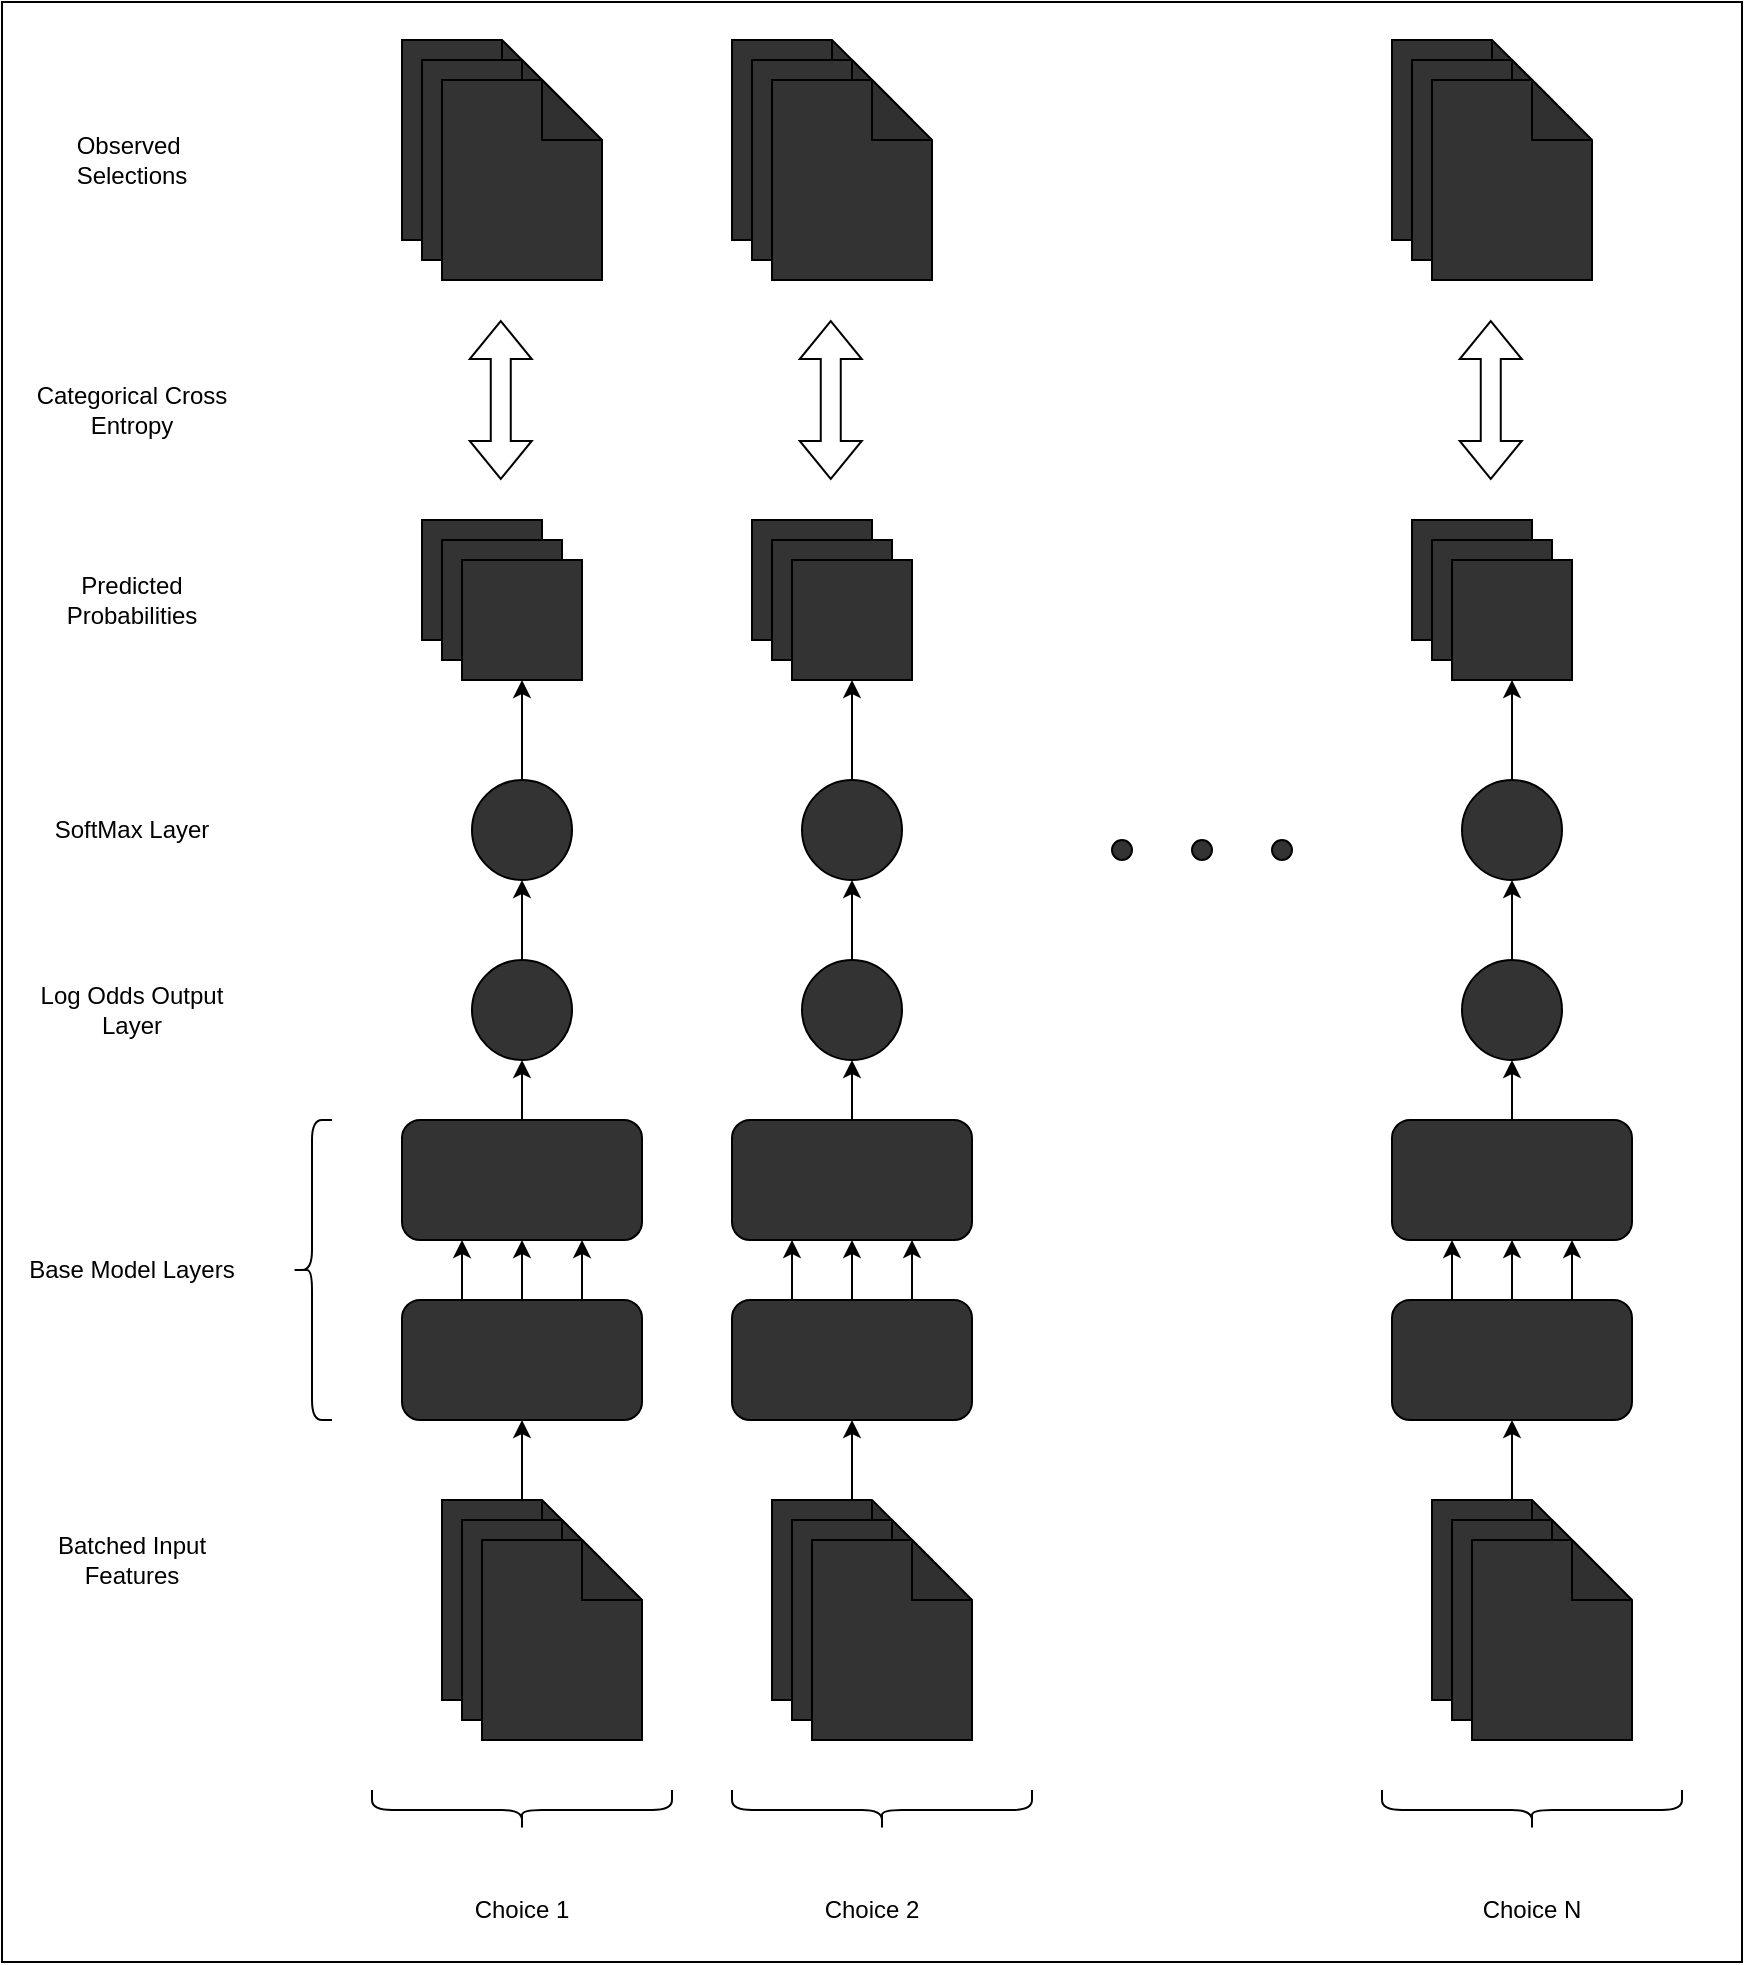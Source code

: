 <mxfile version="24.1.0" type="device">
  <diagram name="Page-1" id="DzVjf0Opx9yG1LEftdfK">
    <mxGraphModel dx="2585" dy="2178" grid="1" gridSize="10" guides="1" tooltips="1" connect="1" arrows="1" fold="1" page="1" pageScale="1" pageWidth="850" pageHeight="1100" math="0" shadow="0">
      <root>
        <mxCell id="0" />
        <mxCell id="1" parent="0" />
        <mxCell id="2eTKH-wp4Zf4tWn3sqF9-92" value="" style="rounded=0;whiteSpace=wrap;html=1;fillColor=#FFFFFF;" vertex="1" parent="1">
          <mxGeometry x="-45" y="-279" width="870" height="980" as="geometry" />
        </mxCell>
        <mxCell id="2eTKH-wp4Zf4tWn3sqF9-6" style="edgeStyle=orthogonalEdgeStyle;rounded=0;orthogonalLoop=1;jettySize=auto;html=1;exitX=0.5;exitY=0;exitDx=0;exitDy=0;strokeColor=#000000;" edge="1" parent="1" source="2eTKH-wp4Zf4tWn3sqF9-1" target="2eTKH-wp4Zf4tWn3sqF9-5">
          <mxGeometry relative="1" as="geometry" />
        </mxCell>
        <mxCell id="2eTKH-wp4Zf4tWn3sqF9-1" value="" style="ellipse;whiteSpace=wrap;html=1;aspect=fixed;strokeColor=#000000;fillColor=#333333;" vertex="1" parent="1">
          <mxGeometry x="190" y="200" width="50" height="50" as="geometry" />
        </mxCell>
        <mxCell id="2eTKH-wp4Zf4tWn3sqF9-33" style="edgeStyle=orthogonalEdgeStyle;rounded=0;orthogonalLoop=1;jettySize=auto;html=1;exitX=0.5;exitY=0;exitDx=0;exitDy=0;entryX=0.5;entryY=1;entryDx=0;entryDy=0;strokeColor=#000000;" edge="1" parent="1" source="2eTKH-wp4Zf4tWn3sqF9-5" target="2eTKH-wp4Zf4tWn3sqF9-31">
          <mxGeometry relative="1" as="geometry" />
        </mxCell>
        <mxCell id="2eTKH-wp4Zf4tWn3sqF9-5" value="" style="ellipse;whiteSpace=wrap;html=1;aspect=fixed;strokeColor=#000000;fillColor=#333333;" vertex="1" parent="1">
          <mxGeometry x="190" y="110" width="50" height="50" as="geometry" />
        </mxCell>
        <mxCell id="2eTKH-wp4Zf4tWn3sqF9-7" value="SoftMax Layer" style="text;html=1;align=center;verticalAlign=middle;whiteSpace=wrap;rounded=0;fontColor=#000000;" vertex="1" parent="1">
          <mxGeometry x="-40" y="120" width="120" height="30" as="geometry" />
        </mxCell>
        <mxCell id="2eTKH-wp4Zf4tWn3sqF9-23" style="edgeStyle=orthogonalEdgeStyle;rounded=0;orthogonalLoop=1;jettySize=auto;html=1;exitX=0.5;exitY=0;exitDx=0;exitDy=0;entryX=0.5;entryY=1;entryDx=0;entryDy=0;strokeColor=#000000;" edge="1" parent="1" source="2eTKH-wp4Zf4tWn3sqF9-13" target="2eTKH-wp4Zf4tWn3sqF9-1">
          <mxGeometry relative="1" as="geometry" />
        </mxCell>
        <mxCell id="2eTKH-wp4Zf4tWn3sqF9-13" value="" style="rounded=1;whiteSpace=wrap;html=1;strokeColor=#000000;fillColor=#333333;" vertex="1" parent="1">
          <mxGeometry x="155" y="280" width="120" height="60" as="geometry" />
        </mxCell>
        <mxCell id="2eTKH-wp4Zf4tWn3sqF9-24" style="edgeStyle=orthogonalEdgeStyle;rounded=0;orthogonalLoop=1;jettySize=auto;html=1;exitX=0.25;exitY=0;exitDx=0;exitDy=0;entryX=0.25;entryY=1;entryDx=0;entryDy=0;strokeColor=#000000;" edge="1" parent="1" source="2eTKH-wp4Zf4tWn3sqF9-14" target="2eTKH-wp4Zf4tWn3sqF9-13">
          <mxGeometry relative="1" as="geometry" />
        </mxCell>
        <mxCell id="2eTKH-wp4Zf4tWn3sqF9-25" style="edgeStyle=orthogonalEdgeStyle;rounded=0;orthogonalLoop=1;jettySize=auto;html=1;exitX=0.5;exitY=0;exitDx=0;exitDy=0;entryX=0.5;entryY=1;entryDx=0;entryDy=0;strokeColor=#000000;" edge="1" parent="1" source="2eTKH-wp4Zf4tWn3sqF9-14" target="2eTKH-wp4Zf4tWn3sqF9-13">
          <mxGeometry relative="1" as="geometry" />
        </mxCell>
        <mxCell id="2eTKH-wp4Zf4tWn3sqF9-26" style="edgeStyle=orthogonalEdgeStyle;rounded=0;orthogonalLoop=1;jettySize=auto;html=1;exitX=0.75;exitY=0;exitDx=0;exitDy=0;entryX=0.75;entryY=1;entryDx=0;entryDy=0;strokeColor=#000000;" edge="1" parent="1" source="2eTKH-wp4Zf4tWn3sqF9-14" target="2eTKH-wp4Zf4tWn3sqF9-13">
          <mxGeometry relative="1" as="geometry" />
        </mxCell>
        <mxCell id="2eTKH-wp4Zf4tWn3sqF9-14" value="" style="rounded=1;whiteSpace=wrap;html=1;strokeColor=#000000;fillColor=#333333;" vertex="1" parent="1">
          <mxGeometry x="155" y="370" width="120" height="60" as="geometry" />
        </mxCell>
        <mxCell id="2eTKH-wp4Zf4tWn3sqF9-35" style="edgeStyle=orthogonalEdgeStyle;rounded=0;orthogonalLoop=1;jettySize=auto;html=1;exitX=0.5;exitY=0;exitDx=0;exitDy=0;exitPerimeter=0;entryX=0.5;entryY=1;entryDx=0;entryDy=0;strokeColor=#000000;" edge="1" parent="1" source="2eTKH-wp4Zf4tWn3sqF9-16" target="2eTKH-wp4Zf4tWn3sqF9-14">
          <mxGeometry relative="1" as="geometry" />
        </mxCell>
        <mxCell id="2eTKH-wp4Zf4tWn3sqF9-16" value="" style="shape=note;whiteSpace=wrap;html=1;backgroundOutline=1;darkOpacity=0.05;strokeColor=#000000;fillColor=#333333;" vertex="1" parent="1">
          <mxGeometry x="175" y="470" width="80" height="100" as="geometry" />
        </mxCell>
        <mxCell id="2eTKH-wp4Zf4tWn3sqF9-17" value="" style="shape=note;whiteSpace=wrap;html=1;backgroundOutline=1;darkOpacity=0.05;strokeColor=#000000;fillColor=#333333;" vertex="1" parent="1">
          <mxGeometry x="185" y="480" width="80" height="100" as="geometry" />
        </mxCell>
        <mxCell id="2eTKH-wp4Zf4tWn3sqF9-18" value="" style="shape=note;whiteSpace=wrap;html=1;backgroundOutline=1;darkOpacity=0.05;strokeColor=#000000;fillColor=#333333;" vertex="1" parent="1">
          <mxGeometry x="195" y="490" width="80" height="100" as="geometry" />
        </mxCell>
        <mxCell id="2eTKH-wp4Zf4tWn3sqF9-19" value="Base Model Layers" style="text;html=1;align=center;verticalAlign=middle;whiteSpace=wrap;rounded=0;fontColor=#000000;" vertex="1" parent="1">
          <mxGeometry x="-40" y="340" width="120" height="30" as="geometry" />
        </mxCell>
        <mxCell id="2eTKH-wp4Zf4tWn3sqF9-20" value="" style="shape=curlyBracket;whiteSpace=wrap;html=1;rounded=1;labelPosition=left;verticalLabelPosition=middle;align=right;verticalAlign=middle;strokeColor=#000000;" vertex="1" parent="1">
          <mxGeometry x="100" y="280" width="20" height="150" as="geometry" />
        </mxCell>
        <mxCell id="2eTKH-wp4Zf4tWn3sqF9-22" value="Log Odds Output Layer" style="text;html=1;align=center;verticalAlign=middle;whiteSpace=wrap;rounded=0;fontColor=#000000;" vertex="1" parent="1">
          <mxGeometry x="-40" y="210" width="120" height="30" as="geometry" />
        </mxCell>
        <mxCell id="2eTKH-wp4Zf4tWn3sqF9-27" value="Batched Input Features" style="text;html=1;align=center;verticalAlign=middle;whiteSpace=wrap;rounded=0;fontColor=#000000;" vertex="1" parent="1">
          <mxGeometry x="-40" y="485" width="120" height="30" as="geometry" />
        </mxCell>
        <mxCell id="2eTKH-wp4Zf4tWn3sqF9-29" value="" style="rounded=0;whiteSpace=wrap;html=1;strokeColor=#000000;fillColor=#333333;" vertex="1" parent="1">
          <mxGeometry x="165" y="-20" width="60" height="60" as="geometry" />
        </mxCell>
        <mxCell id="2eTKH-wp4Zf4tWn3sqF9-30" value="" style="rounded=0;whiteSpace=wrap;html=1;strokeColor=#000000;fillColor=#333333;" vertex="1" parent="1">
          <mxGeometry x="175" y="-10" width="60" height="60" as="geometry" />
        </mxCell>
        <mxCell id="2eTKH-wp4Zf4tWn3sqF9-31" value="" style="rounded=0;whiteSpace=wrap;html=1;strokeColor=#000000;fillColor=#333333;" vertex="1" parent="1">
          <mxGeometry x="185" width="60" height="60" as="geometry" />
        </mxCell>
        <mxCell id="2eTKH-wp4Zf4tWn3sqF9-32" value="Predicted Probabilities" style="text;html=1;align=center;verticalAlign=middle;whiteSpace=wrap;rounded=0;fontColor=#000000;" vertex="1" parent="1">
          <mxGeometry x="-40" y="5" width="120" height="30" as="geometry" />
        </mxCell>
        <mxCell id="2eTKH-wp4Zf4tWn3sqF9-36" value="" style="shape=note;whiteSpace=wrap;html=1;backgroundOutline=1;darkOpacity=0.05;strokeColor=#000000;fillColor=#333333;" vertex="1" parent="1">
          <mxGeometry x="155" y="-260" width="80" height="100" as="geometry" />
        </mxCell>
        <mxCell id="2eTKH-wp4Zf4tWn3sqF9-37" value="" style="shape=note;whiteSpace=wrap;html=1;backgroundOutline=1;darkOpacity=0.05;strokeColor=#000000;fillColor=#333333;" vertex="1" parent="1">
          <mxGeometry x="165" y="-250" width="80" height="100" as="geometry" />
        </mxCell>
        <mxCell id="2eTKH-wp4Zf4tWn3sqF9-38" value="" style="shape=note;whiteSpace=wrap;html=1;backgroundOutline=1;darkOpacity=0.05;strokeColor=#000000;fillColor=#333333;" vertex="1" parent="1">
          <mxGeometry x="175" y="-240" width="80" height="100" as="geometry" />
        </mxCell>
        <mxCell id="2eTKH-wp4Zf4tWn3sqF9-39" value="" style="shape=flexArrow;endArrow=classic;startArrow=classic;html=1;rounded=0;strokeColor=#000000;" edge="1" parent="1">
          <mxGeometry width="100" height="100" relative="1" as="geometry">
            <mxPoint x="204.38" y="-40" as="sourcePoint" />
            <mxPoint x="204.38" y="-120" as="targetPoint" />
          </mxGeometry>
        </mxCell>
        <mxCell id="2eTKH-wp4Zf4tWn3sqF9-40" style="edgeStyle=orthogonalEdgeStyle;rounded=0;orthogonalLoop=1;jettySize=auto;html=1;exitX=0.5;exitY=0;exitDx=0;exitDy=0;strokeColor=#000000;" edge="1" parent="1" source="2eTKH-wp4Zf4tWn3sqF9-41" target="2eTKH-wp4Zf4tWn3sqF9-43">
          <mxGeometry relative="1" as="geometry" />
        </mxCell>
        <mxCell id="2eTKH-wp4Zf4tWn3sqF9-41" value="" style="ellipse;whiteSpace=wrap;html=1;aspect=fixed;strokeColor=#000000;fillColor=#333333;" vertex="1" parent="1">
          <mxGeometry x="355" y="200" width="50" height="50" as="geometry" />
        </mxCell>
        <mxCell id="2eTKH-wp4Zf4tWn3sqF9-42" style="edgeStyle=orthogonalEdgeStyle;rounded=0;orthogonalLoop=1;jettySize=auto;html=1;exitX=0.5;exitY=0;exitDx=0;exitDy=0;entryX=0.5;entryY=1;entryDx=0;entryDy=0;strokeColor=#000000;" edge="1" parent="1" source="2eTKH-wp4Zf4tWn3sqF9-43" target="2eTKH-wp4Zf4tWn3sqF9-56">
          <mxGeometry relative="1" as="geometry" />
        </mxCell>
        <mxCell id="2eTKH-wp4Zf4tWn3sqF9-43" value="" style="ellipse;whiteSpace=wrap;html=1;aspect=fixed;strokeColor=#000000;fillColor=#333333;" vertex="1" parent="1">
          <mxGeometry x="355" y="110" width="50" height="50" as="geometry" />
        </mxCell>
        <mxCell id="2eTKH-wp4Zf4tWn3sqF9-44" style="edgeStyle=orthogonalEdgeStyle;rounded=0;orthogonalLoop=1;jettySize=auto;html=1;exitX=0.5;exitY=0;exitDx=0;exitDy=0;entryX=0.5;entryY=1;entryDx=0;entryDy=0;strokeColor=#000000;" edge="1" parent="1" source="2eTKH-wp4Zf4tWn3sqF9-45" target="2eTKH-wp4Zf4tWn3sqF9-41">
          <mxGeometry relative="1" as="geometry" />
        </mxCell>
        <mxCell id="2eTKH-wp4Zf4tWn3sqF9-45" value="" style="rounded=1;whiteSpace=wrap;html=1;strokeColor=#000000;fillColor=#333333;" vertex="1" parent="1">
          <mxGeometry x="320" y="280" width="120" height="60" as="geometry" />
        </mxCell>
        <mxCell id="2eTKH-wp4Zf4tWn3sqF9-46" style="edgeStyle=orthogonalEdgeStyle;rounded=0;orthogonalLoop=1;jettySize=auto;html=1;exitX=0.25;exitY=0;exitDx=0;exitDy=0;entryX=0.25;entryY=1;entryDx=0;entryDy=0;strokeColor=#000000;" edge="1" parent="1" source="2eTKH-wp4Zf4tWn3sqF9-49" target="2eTKH-wp4Zf4tWn3sqF9-45">
          <mxGeometry relative="1" as="geometry" />
        </mxCell>
        <mxCell id="2eTKH-wp4Zf4tWn3sqF9-47" style="edgeStyle=orthogonalEdgeStyle;rounded=0;orthogonalLoop=1;jettySize=auto;html=1;exitX=0.5;exitY=0;exitDx=0;exitDy=0;entryX=0.5;entryY=1;entryDx=0;entryDy=0;strokeColor=#000000;" edge="1" parent="1" source="2eTKH-wp4Zf4tWn3sqF9-49" target="2eTKH-wp4Zf4tWn3sqF9-45">
          <mxGeometry relative="1" as="geometry" />
        </mxCell>
        <mxCell id="2eTKH-wp4Zf4tWn3sqF9-48" style="edgeStyle=orthogonalEdgeStyle;rounded=0;orthogonalLoop=1;jettySize=auto;html=1;exitX=0.75;exitY=0;exitDx=0;exitDy=0;entryX=0.75;entryY=1;entryDx=0;entryDy=0;strokeColor=#000000;" edge="1" parent="1" source="2eTKH-wp4Zf4tWn3sqF9-49" target="2eTKH-wp4Zf4tWn3sqF9-45">
          <mxGeometry relative="1" as="geometry" />
        </mxCell>
        <mxCell id="2eTKH-wp4Zf4tWn3sqF9-49" value="" style="rounded=1;whiteSpace=wrap;html=1;strokeColor=#000000;fillColor=#333333;" vertex="1" parent="1">
          <mxGeometry x="320" y="370" width="120" height="60" as="geometry" />
        </mxCell>
        <mxCell id="2eTKH-wp4Zf4tWn3sqF9-50" style="edgeStyle=orthogonalEdgeStyle;rounded=0;orthogonalLoop=1;jettySize=auto;html=1;exitX=0.5;exitY=0;exitDx=0;exitDy=0;exitPerimeter=0;entryX=0.5;entryY=1;entryDx=0;entryDy=0;strokeColor=#000000;" edge="1" parent="1" source="2eTKH-wp4Zf4tWn3sqF9-51" target="2eTKH-wp4Zf4tWn3sqF9-49">
          <mxGeometry relative="1" as="geometry" />
        </mxCell>
        <mxCell id="2eTKH-wp4Zf4tWn3sqF9-51" value="" style="shape=note;whiteSpace=wrap;html=1;backgroundOutline=1;darkOpacity=0.05;strokeColor=#000000;fillColor=#333333;" vertex="1" parent="1">
          <mxGeometry x="340" y="470" width="80" height="100" as="geometry" />
        </mxCell>
        <mxCell id="2eTKH-wp4Zf4tWn3sqF9-52" value="" style="shape=note;whiteSpace=wrap;html=1;backgroundOutline=1;darkOpacity=0.05;strokeColor=#000000;fillColor=#333333;" vertex="1" parent="1">
          <mxGeometry x="350" y="480" width="80" height="100" as="geometry" />
        </mxCell>
        <mxCell id="2eTKH-wp4Zf4tWn3sqF9-53" value="" style="shape=note;whiteSpace=wrap;html=1;backgroundOutline=1;darkOpacity=0.05;strokeColor=#000000;fillColor=#333333;" vertex="1" parent="1">
          <mxGeometry x="360" y="490" width="80" height="100" as="geometry" />
        </mxCell>
        <mxCell id="2eTKH-wp4Zf4tWn3sqF9-54" value="" style="rounded=0;whiteSpace=wrap;html=1;strokeColor=#000000;fillColor=#333333;" vertex="1" parent="1">
          <mxGeometry x="330" y="-20" width="60" height="60" as="geometry" />
        </mxCell>
        <mxCell id="2eTKH-wp4Zf4tWn3sqF9-55" value="" style="rounded=0;whiteSpace=wrap;html=1;strokeColor=#000000;fillColor=#333333;" vertex="1" parent="1">
          <mxGeometry x="340" y="-10" width="60" height="60" as="geometry" />
        </mxCell>
        <mxCell id="2eTKH-wp4Zf4tWn3sqF9-56" value="" style="rounded=0;whiteSpace=wrap;html=1;strokeColor=#000000;fillColor=#333333;" vertex="1" parent="1">
          <mxGeometry x="350" width="60" height="60" as="geometry" />
        </mxCell>
        <mxCell id="2eTKH-wp4Zf4tWn3sqF9-57" value="" style="shape=note;whiteSpace=wrap;html=1;backgroundOutline=1;darkOpacity=0.05;strokeColor=#000000;fillColor=#333333;" vertex="1" parent="1">
          <mxGeometry x="320" y="-260" width="80" height="100" as="geometry" />
        </mxCell>
        <mxCell id="2eTKH-wp4Zf4tWn3sqF9-58" value="" style="shape=note;whiteSpace=wrap;html=1;backgroundOutline=1;darkOpacity=0.05;strokeColor=#000000;fillColor=#333333;" vertex="1" parent="1">
          <mxGeometry x="330" y="-250" width="80" height="100" as="geometry" />
        </mxCell>
        <mxCell id="2eTKH-wp4Zf4tWn3sqF9-59" value="" style="shape=note;whiteSpace=wrap;html=1;backgroundOutline=1;darkOpacity=0.05;strokeColor=#000000;fillColor=#333333;" vertex="1" parent="1">
          <mxGeometry x="340" y="-240" width="80" height="100" as="geometry" />
        </mxCell>
        <mxCell id="2eTKH-wp4Zf4tWn3sqF9-60" value="" style="shape=flexArrow;endArrow=classic;startArrow=classic;html=1;rounded=0;strokeColor=#000000;" edge="1" parent="1">
          <mxGeometry width="100" height="100" relative="1" as="geometry">
            <mxPoint x="369.38" y="-40" as="sourcePoint" />
            <mxPoint x="369.38" y="-120" as="targetPoint" />
          </mxGeometry>
        </mxCell>
        <mxCell id="2eTKH-wp4Zf4tWn3sqF9-61" style="edgeStyle=orthogonalEdgeStyle;rounded=0;orthogonalLoop=1;jettySize=auto;html=1;exitX=0.5;exitY=0;exitDx=0;exitDy=0;strokeColor=#000000;" edge="1" parent="1" source="2eTKH-wp4Zf4tWn3sqF9-62" target="2eTKH-wp4Zf4tWn3sqF9-64">
          <mxGeometry relative="1" as="geometry" />
        </mxCell>
        <mxCell id="2eTKH-wp4Zf4tWn3sqF9-62" value="" style="ellipse;whiteSpace=wrap;html=1;aspect=fixed;strokeColor=#000000;fillColor=#333333;" vertex="1" parent="1">
          <mxGeometry x="685" y="200" width="50" height="50" as="geometry" />
        </mxCell>
        <mxCell id="2eTKH-wp4Zf4tWn3sqF9-63" style="edgeStyle=orthogonalEdgeStyle;rounded=0;orthogonalLoop=1;jettySize=auto;html=1;exitX=0.5;exitY=0;exitDx=0;exitDy=0;entryX=0.5;entryY=1;entryDx=0;entryDy=0;strokeColor=#000000;" edge="1" parent="1" source="2eTKH-wp4Zf4tWn3sqF9-64" target="2eTKH-wp4Zf4tWn3sqF9-77">
          <mxGeometry relative="1" as="geometry" />
        </mxCell>
        <mxCell id="2eTKH-wp4Zf4tWn3sqF9-64" value="" style="ellipse;whiteSpace=wrap;html=1;aspect=fixed;strokeColor=#000000;fillColor=#333333;" vertex="1" parent="1">
          <mxGeometry x="685" y="110" width="50" height="50" as="geometry" />
        </mxCell>
        <mxCell id="2eTKH-wp4Zf4tWn3sqF9-65" style="edgeStyle=orthogonalEdgeStyle;rounded=0;orthogonalLoop=1;jettySize=auto;html=1;exitX=0.5;exitY=0;exitDx=0;exitDy=0;entryX=0.5;entryY=1;entryDx=0;entryDy=0;strokeColor=#000000;" edge="1" parent="1" source="2eTKH-wp4Zf4tWn3sqF9-66" target="2eTKH-wp4Zf4tWn3sqF9-62">
          <mxGeometry relative="1" as="geometry" />
        </mxCell>
        <mxCell id="2eTKH-wp4Zf4tWn3sqF9-66" value="" style="rounded=1;whiteSpace=wrap;html=1;strokeColor=#000000;fillColor=#333333;" vertex="1" parent="1">
          <mxGeometry x="650" y="280" width="120" height="60" as="geometry" />
        </mxCell>
        <mxCell id="2eTKH-wp4Zf4tWn3sqF9-67" style="edgeStyle=orthogonalEdgeStyle;rounded=0;orthogonalLoop=1;jettySize=auto;html=1;exitX=0.25;exitY=0;exitDx=0;exitDy=0;entryX=0.25;entryY=1;entryDx=0;entryDy=0;strokeColor=#000000;" edge="1" parent="1" source="2eTKH-wp4Zf4tWn3sqF9-70" target="2eTKH-wp4Zf4tWn3sqF9-66">
          <mxGeometry relative="1" as="geometry" />
        </mxCell>
        <mxCell id="2eTKH-wp4Zf4tWn3sqF9-68" style="edgeStyle=orthogonalEdgeStyle;rounded=0;orthogonalLoop=1;jettySize=auto;html=1;exitX=0.5;exitY=0;exitDx=0;exitDy=0;entryX=0.5;entryY=1;entryDx=0;entryDy=0;strokeColor=#000000;" edge="1" parent="1" source="2eTKH-wp4Zf4tWn3sqF9-70" target="2eTKH-wp4Zf4tWn3sqF9-66">
          <mxGeometry relative="1" as="geometry" />
        </mxCell>
        <mxCell id="2eTKH-wp4Zf4tWn3sqF9-69" style="edgeStyle=orthogonalEdgeStyle;rounded=0;orthogonalLoop=1;jettySize=auto;html=1;exitX=0.75;exitY=0;exitDx=0;exitDy=0;entryX=0.75;entryY=1;entryDx=0;entryDy=0;strokeColor=#000000;" edge="1" parent="1" source="2eTKH-wp4Zf4tWn3sqF9-70" target="2eTKH-wp4Zf4tWn3sqF9-66">
          <mxGeometry relative="1" as="geometry" />
        </mxCell>
        <mxCell id="2eTKH-wp4Zf4tWn3sqF9-70" value="" style="rounded=1;whiteSpace=wrap;html=1;strokeColor=#000000;fillColor=#333333;" vertex="1" parent="1">
          <mxGeometry x="650" y="370" width="120" height="60" as="geometry" />
        </mxCell>
        <mxCell id="2eTKH-wp4Zf4tWn3sqF9-71" style="edgeStyle=orthogonalEdgeStyle;rounded=0;orthogonalLoop=1;jettySize=auto;html=1;exitX=0.5;exitY=0;exitDx=0;exitDy=0;exitPerimeter=0;entryX=0.5;entryY=1;entryDx=0;entryDy=0;strokeColor=#000000;" edge="1" parent="1" source="2eTKH-wp4Zf4tWn3sqF9-72" target="2eTKH-wp4Zf4tWn3sqF9-70">
          <mxGeometry relative="1" as="geometry" />
        </mxCell>
        <mxCell id="2eTKH-wp4Zf4tWn3sqF9-72" value="" style="shape=note;whiteSpace=wrap;html=1;backgroundOutline=1;darkOpacity=0.05;strokeColor=#000000;fillColor=#333333;" vertex="1" parent="1">
          <mxGeometry x="670" y="470" width="80" height="100" as="geometry" />
        </mxCell>
        <mxCell id="2eTKH-wp4Zf4tWn3sqF9-73" value="" style="shape=note;whiteSpace=wrap;html=1;backgroundOutline=1;darkOpacity=0.05;strokeColor=#000000;fillColor=#333333;" vertex="1" parent="1">
          <mxGeometry x="680" y="480" width="80" height="100" as="geometry" />
        </mxCell>
        <mxCell id="2eTKH-wp4Zf4tWn3sqF9-74" value="" style="shape=note;whiteSpace=wrap;html=1;backgroundOutline=1;darkOpacity=0.05;strokeColor=#000000;fillColor=#333333;" vertex="1" parent="1">
          <mxGeometry x="690" y="490" width="80" height="100" as="geometry" />
        </mxCell>
        <mxCell id="2eTKH-wp4Zf4tWn3sqF9-75" value="" style="rounded=0;whiteSpace=wrap;html=1;strokeColor=#000000;fillColor=#333333;" vertex="1" parent="1">
          <mxGeometry x="660" y="-20" width="60" height="60" as="geometry" />
        </mxCell>
        <mxCell id="2eTKH-wp4Zf4tWn3sqF9-76" value="" style="rounded=0;whiteSpace=wrap;html=1;strokeColor=#000000;fillColor=#333333;" vertex="1" parent="1">
          <mxGeometry x="670" y="-10" width="60" height="60" as="geometry" />
        </mxCell>
        <mxCell id="2eTKH-wp4Zf4tWn3sqF9-77" value="" style="rounded=0;whiteSpace=wrap;html=1;strokeColor=#000000;fillColor=#333333;" vertex="1" parent="1">
          <mxGeometry x="680" width="60" height="60" as="geometry" />
        </mxCell>
        <mxCell id="2eTKH-wp4Zf4tWn3sqF9-78" value="" style="shape=note;whiteSpace=wrap;html=1;backgroundOutline=1;darkOpacity=0.05;strokeColor=#000000;fillColor=#333333;" vertex="1" parent="1">
          <mxGeometry x="650" y="-260" width="80" height="100" as="geometry" />
        </mxCell>
        <mxCell id="2eTKH-wp4Zf4tWn3sqF9-79" value="" style="shape=note;whiteSpace=wrap;html=1;backgroundOutline=1;darkOpacity=0.05;strokeColor=#000000;fillColor=#333333;" vertex="1" parent="1">
          <mxGeometry x="660" y="-250" width="80" height="100" as="geometry" />
        </mxCell>
        <mxCell id="2eTKH-wp4Zf4tWn3sqF9-80" value="" style="shape=note;whiteSpace=wrap;html=1;backgroundOutline=1;darkOpacity=0.05;strokeColor=#000000;fillColor=#333333;" vertex="1" parent="1">
          <mxGeometry x="670" y="-240" width="80" height="100" as="geometry" />
        </mxCell>
        <mxCell id="2eTKH-wp4Zf4tWn3sqF9-81" value="" style="shape=flexArrow;endArrow=classic;startArrow=classic;html=1;rounded=0;strokeColor=#000000;" edge="1" parent="1">
          <mxGeometry width="100" height="100" relative="1" as="geometry">
            <mxPoint x="699.38" y="-40" as="sourcePoint" />
            <mxPoint x="699.38" y="-120" as="targetPoint" />
          </mxGeometry>
        </mxCell>
        <mxCell id="2eTKH-wp4Zf4tWn3sqF9-82" value="" style="ellipse;whiteSpace=wrap;html=1;aspect=fixed;strokeColor=#000000;fillColor=#333333;" vertex="1" parent="1">
          <mxGeometry x="510" y="140" width="10" height="10" as="geometry" />
        </mxCell>
        <mxCell id="2eTKH-wp4Zf4tWn3sqF9-83" value="" style="ellipse;whiteSpace=wrap;html=1;aspect=fixed;strokeColor=#000000;fillColor=#333333;" vertex="1" parent="1">
          <mxGeometry x="550" y="140" width="10" height="10" as="geometry" />
        </mxCell>
        <mxCell id="2eTKH-wp4Zf4tWn3sqF9-84" value="" style="ellipse;whiteSpace=wrap;html=1;aspect=fixed;strokeColor=#000000;fillColor=#333333;" vertex="1" parent="1">
          <mxGeometry x="590" y="140" width="10" height="10" as="geometry" />
        </mxCell>
        <mxCell id="2eTKH-wp4Zf4tWn3sqF9-85" value="" style="shape=curlyBracket;whiteSpace=wrap;html=1;rounded=1;labelPosition=left;verticalLabelPosition=middle;align=right;verticalAlign=middle;rotation=-90;strokeColor=#000000;" vertex="1" parent="1">
          <mxGeometry x="205" y="550" width="20" height="150" as="geometry" />
        </mxCell>
        <mxCell id="2eTKH-wp4Zf4tWn3sqF9-86" value="" style="shape=curlyBracket;whiteSpace=wrap;html=1;rounded=1;labelPosition=left;verticalLabelPosition=middle;align=right;verticalAlign=middle;rotation=-90;strokeColor=#000000;" vertex="1" parent="1">
          <mxGeometry x="385" y="550" width="20" height="150" as="geometry" />
        </mxCell>
        <mxCell id="2eTKH-wp4Zf4tWn3sqF9-87" value="" style="shape=curlyBracket;whiteSpace=wrap;html=1;rounded=1;labelPosition=left;verticalLabelPosition=middle;align=right;verticalAlign=middle;rotation=-90;strokeColor=#000000;" vertex="1" parent="1">
          <mxGeometry x="710" y="550" width="20" height="150" as="geometry" />
        </mxCell>
        <mxCell id="2eTKH-wp4Zf4tWn3sqF9-88" value="Choice 1" style="text;html=1;align=center;verticalAlign=middle;whiteSpace=wrap;rounded=0;fontColor=#000000;" vertex="1" parent="1">
          <mxGeometry x="155" y="660" width="120" height="30" as="geometry" />
        </mxCell>
        <mxCell id="2eTKH-wp4Zf4tWn3sqF9-89" value="Choice 2&lt;span style=&quot;font-family: monospace; font-size: 0px; text-align: start; text-wrap: nowrap;&quot;&gt;%3CmxGraphModel%3E%3Croot%3E%3CmxCell%20id%3D%220%22%2F%3E%3CmxCell%20id%3D%221%22%20parent%3D%220%22%2F%3E%3CmxCell%20id%3D%222%22%20value%3D%22Choice%201%22%20style%3D%22text%3Bhtml%3D1%3Balign%3Dcenter%3BverticalAlign%3Dmiddle%3BwhiteSpace%3Dwrap%3Brounded%3D0%3B%22%20vertex%3D%221%22%20parent%3D%221%22%3E%3CmxGeometry%20x%3D%22155%22%20y%3D%22660%22%20width%3D%22120%22%20height%3D%2230%22%20as%3D%22geometry%22%2F%3E%3C%2FmxCell%3E%3C%2Froot%3E%3C%2FmxGraphModel%3E&lt;/span&gt;" style="text;html=1;align=center;verticalAlign=middle;whiteSpace=wrap;rounded=0;fontColor=#000000;" vertex="1" parent="1">
          <mxGeometry x="330" y="660" width="120" height="30" as="geometry" />
        </mxCell>
        <mxCell id="2eTKH-wp4Zf4tWn3sqF9-90" value="Choice N&lt;span style=&quot;font-family: monospace; font-size: 0px; text-align: start; text-wrap: nowrap;&quot;&gt;%3CmxGraphModel%3E%3Croot%3E%3CmxCell%20id%3D%220%22%2F%3E%3CmxCell%20id%3D%221%22%20parent%3D%220%22%2F%3E%3CmxCell%20id%3D%222%22%20value%3D%22Choice%201%22%20style%3D%22text%3Bhtml%3D1%3Balign%3Dcenter%3BverticalAlign%3Dmiddle%3BwhiteSpace%3Dwrap%3Brounded%3D0%3B%22%20vertex%3D%221%22%20parent%3D%221%22%3E%3CmxGeometry%20x%3D%22155%22%20y%3D%22660%22%20width%3D%22120%22%20height%3D%2230%22%20as%3D%22geometry%22%2F%3E%3C%2FmxCell%3E%3C%2Froot%3E%3C%2FmxGraphModel%3E&lt;/span&gt;" style="text;html=1;align=center;verticalAlign=middle;whiteSpace=wrap;rounded=0;fontColor=#000000;" vertex="1" parent="1">
          <mxGeometry x="660" y="660" width="120" height="30" as="geometry" />
        </mxCell>
        <mxCell id="2eTKH-wp4Zf4tWn3sqF9-91" value="Categorical Cross Entropy" style="text;html=1;align=center;verticalAlign=middle;whiteSpace=wrap;rounded=0;fontColor=#000000;" vertex="1" parent="1">
          <mxGeometry x="-40" y="-90" width="120" height="30" as="geometry" />
        </mxCell>
        <mxCell id="2eTKH-wp4Zf4tWn3sqF9-93" value="Observed&amp;nbsp;&lt;div&gt;Selections&lt;/div&gt;" style="text;html=1;align=center;verticalAlign=middle;whiteSpace=wrap;rounded=0;fontColor=#000000;" vertex="1" parent="1">
          <mxGeometry x="-40" y="-215" width="120" height="30" as="geometry" />
        </mxCell>
      </root>
    </mxGraphModel>
  </diagram>
</mxfile>
